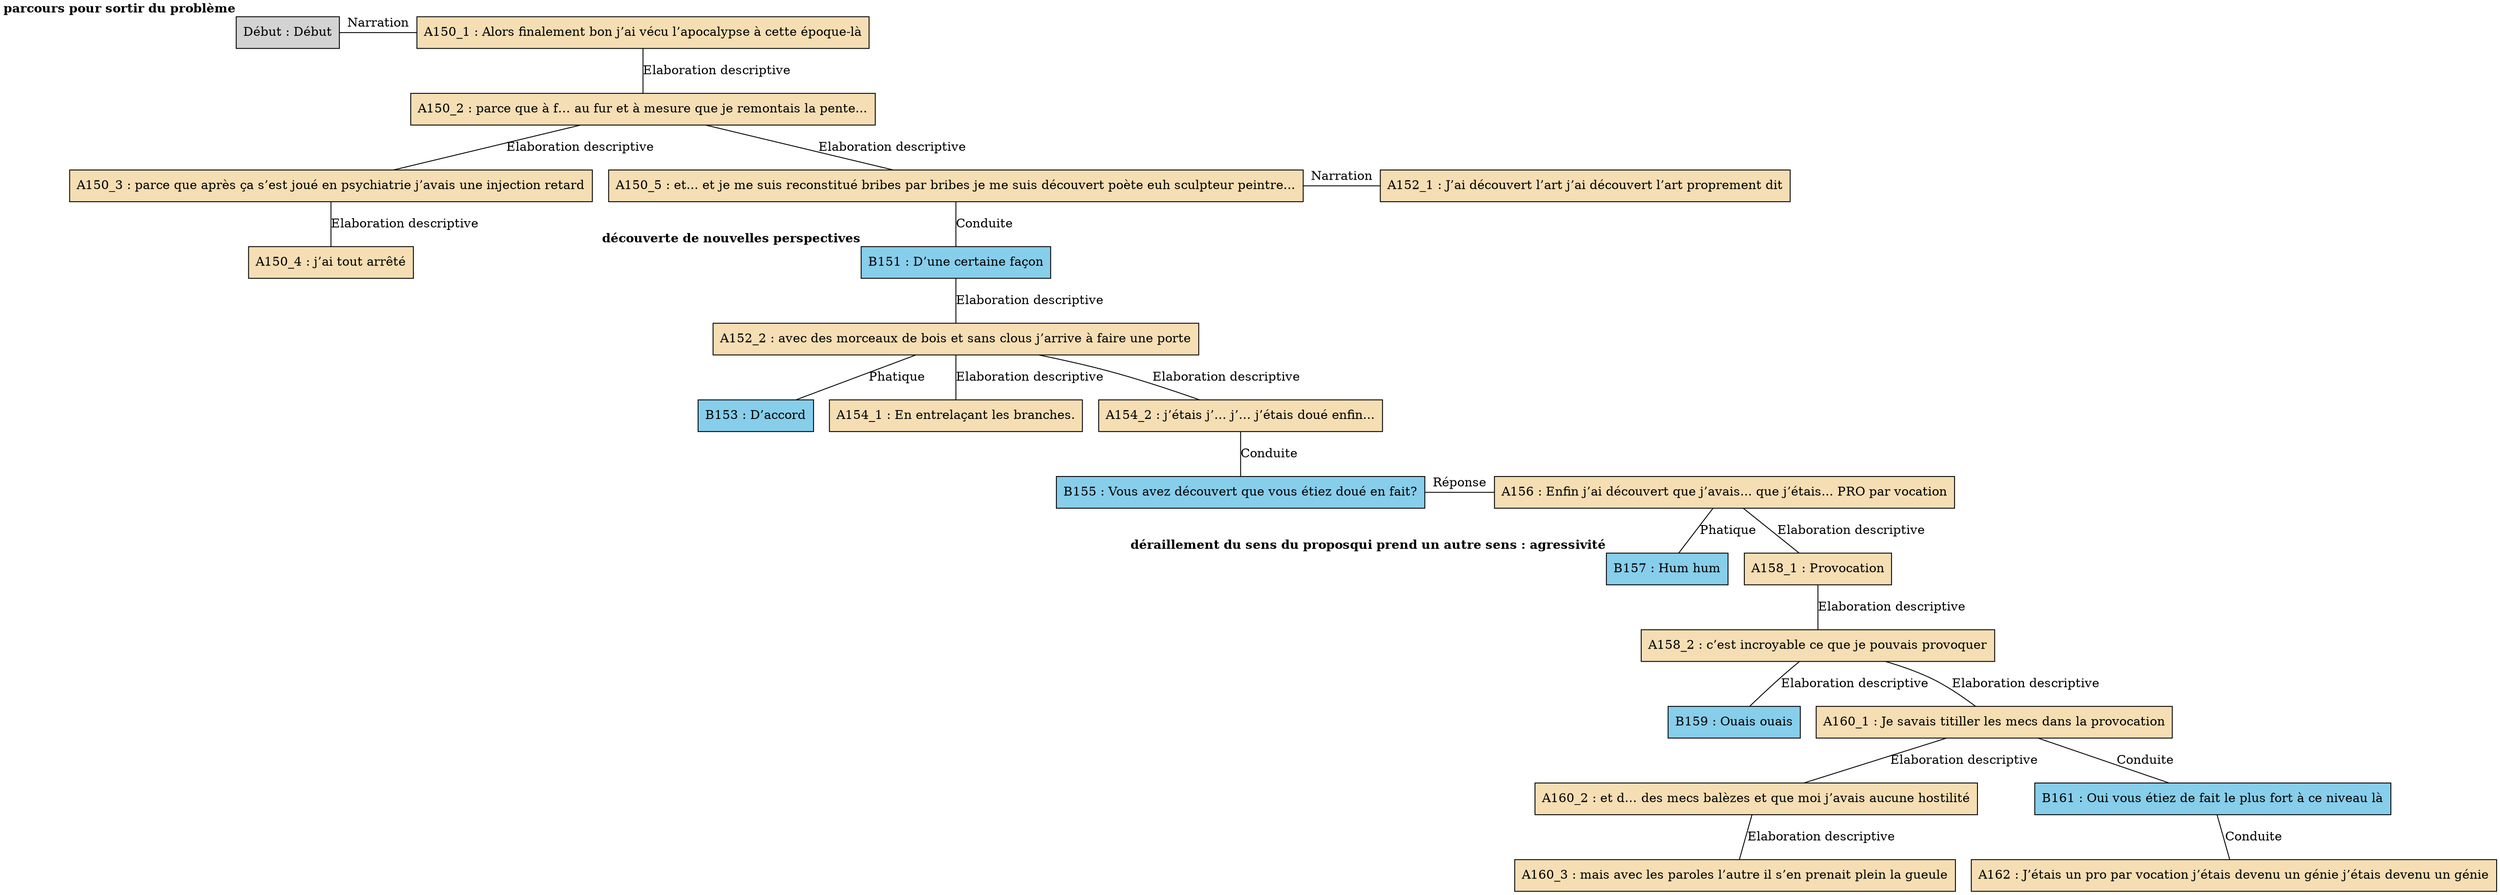 digraph E11 {
	node [shape=box style=filled]
	"Début" [label="Début : Début" xlabel=<<B>parcours pour sortir du problème</B>>]
	A150_1 [label="A150_1 : Alors finalement bon j’ai vécu l’apocalypse à cette époque-là" fillcolor=wheat xlabel=""]
	A150_2 [label="A150_2 : parce que à f… au fur et à mesure que je remontais la pente..." fillcolor=wheat xlabel=""]
	A150_3 [label="A150_3 : parce que après ça s’est joué en psychiatrie j’avais une injection retard" fillcolor=wheat xlabel=""]
	A150_4 [label="A150_4 : j’ai tout arrêté" fillcolor=wheat xlabel=""]
	A150_5 [label="A150_5 : et... et je me suis reconstitué bribes par bribes je me suis découvert poète euh sculpteur peintre..." fillcolor=wheat xlabel=""]
	B151 [label="B151 : D’une certaine façon" fillcolor=skyblue xlabel=<<B>découverte de nouvelles perspectives</B>>]
	A152_1 [label="A152_1 : J’ai découvert l’art j’ai découvert l’art proprement dit" fillcolor=wheat xlabel=""]
	A152_2 [label="A152_2 : avec des morceaux de bois et sans clous j’arrive à faire une porte" fillcolor=wheat xlabel=""]
	B153 [label="B153 : D’accord" fillcolor=skyblue xlabel=""]
	A154_1 [label="A154_1 : En entrelaçant les branches." fillcolor=wheat xlabel=""]
	A154_2 [label="A154_2 : j’étais j’… j’… j’étais doué enfin..." fillcolor=wheat xlabel=""]
	B155 [label="B155 : Vous avez découvert que vous étiez doué en fait?" fillcolor=skyblue xlabel=""]
	A156 [label="A156 : Enfin j’ai découvert que j’avais... que j’étais... PRO par vocation" fillcolor=wheat xlabel=""]
	B157 [label="B157 : Hum hum" fillcolor=skyblue xlabel=<<B>déraillement du sens du proposqui prend un autre sens : agressivité</B>>]
	A158_1 [label="A158_1 : Provocation" fillcolor=wheat xlabel=""]
	A158_2 [label="A158_2 : c’est incroyable ce que je pouvais provoquer" fillcolor=wheat xlabel=""]
	B159 [label="B159 : Ouais ouais" fillcolor=skyblue xlabel=""]
	A160_1 [label="A160_1 : Je savais titiller les mecs dans la provocation" fillcolor=wheat xlabel=""]
	A160_2 [label="A160_2 : et d… des mecs balèzes et que moi j’avais aucune hostilité" fillcolor=wheat xlabel=""]
	A160_3 [label="A160_3 : mais avec les paroles l’autre il s’en prenait plein la gueule" fillcolor=wheat xlabel=""]
	B161 [label="B161 : Oui vous étiez de fait le plus fort à ce niveau là" fillcolor=skyblue xlabel=""]
	A162 [label="A162 : J’étais un pro par vocation j’étais devenu un génie j’étais devenu un génie" fillcolor=wheat xlabel=""]
	{
		rank=same
		"Début"
		A150_1
		"Début" -> A150_1 [label=Narration dir=none]
	}
	A150_1 -> A150_2 [label="Elaboration descriptive" dir=none]
	A150_2 -> A150_3 [label="Elaboration descriptive" dir=none]
	A150_3 -> A150_4 [label="Elaboration descriptive" dir=none]
	A150_5 -> B151 [label=Conduite dir=none]
	B151 -> A152_2 [label="Elaboration descriptive" dir=none]
	A150_2 -> A150_5 [label="Elaboration descriptive" dir=none]
	{
		rank=same
		A150_5
		A152_1
		A150_5 -> A152_1 [label=Narration dir=none]
	}
	A152_2 -> B153 [label=Phatique dir=none]
	A152_2 -> A154_1 [label="Elaboration descriptive" dir=none]
	A152_2 -> A154_2 [label="Elaboration descriptive" dir=none]
	A154_2 -> B155 [label=Conduite dir=none]
	{
		rank=same
		B155
		A156
		B155 -> A156 [label="Réponse" dir=none]
	}
	A156 -> B157 [label=Phatique dir=none]
	A156 -> A158_1 [label="Elaboration descriptive" dir=none]
	A158_1 -> A158_2 [label="Elaboration descriptive" dir=none]
	A158_2 -> B159 [label="Elaboration descriptive" dir=none]
	A158_2 -> A160_1 [label="Elaboration descriptive" dir=none]
	A160_1 -> A160_2 [label="Elaboration descriptive" dir=none]
	A160_2 -> A160_3 [label="Elaboration descriptive" dir=none]
	A160_1 -> B161 [label=Conduite dir=none]
	B161 -> A162 [label=Conduite dir=none]
}
